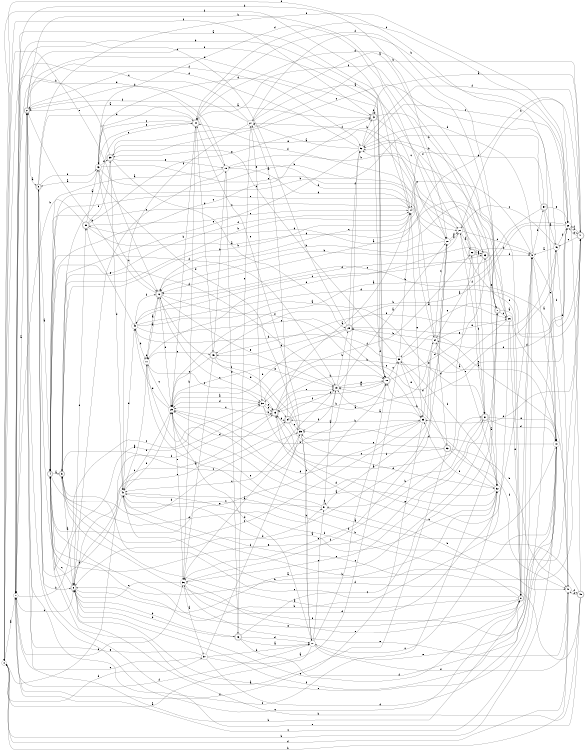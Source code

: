 digraph n44_1 {
__start0 [label="" shape="none"];

rankdir=LR;
size="8,5";

s0 [style="filled", color="black", fillcolor="white" shape="circle", label="0"];
s1 [style="filled", color="black", fillcolor="white" shape="circle", label="1"];
s2 [style="rounded,filled", color="black", fillcolor="white" shape="doublecircle", label="2"];
s3 [style="rounded,filled", color="black", fillcolor="white" shape="doublecircle", label="3"];
s4 [style="rounded,filled", color="black", fillcolor="white" shape="doublecircle", label="4"];
s5 [style="rounded,filled", color="black", fillcolor="white" shape="doublecircle", label="5"];
s6 [style="rounded,filled", color="black", fillcolor="white" shape="doublecircle", label="6"];
s7 [style="rounded,filled", color="black", fillcolor="white" shape="doublecircle", label="7"];
s8 [style="rounded,filled", color="black", fillcolor="white" shape="doublecircle", label="8"];
s9 [style="filled", color="black", fillcolor="white" shape="circle", label="9"];
s10 [style="filled", color="black", fillcolor="white" shape="circle", label="10"];
s11 [style="filled", color="black", fillcolor="white" shape="circle", label="11"];
s12 [style="rounded,filled", color="black", fillcolor="white" shape="doublecircle", label="12"];
s13 [style="rounded,filled", color="black", fillcolor="white" shape="doublecircle", label="13"];
s14 [style="filled", color="black", fillcolor="white" shape="circle", label="14"];
s15 [style="filled", color="black", fillcolor="white" shape="circle", label="15"];
s16 [style="rounded,filled", color="black", fillcolor="white" shape="doublecircle", label="16"];
s17 [style="filled", color="black", fillcolor="white" shape="circle", label="17"];
s18 [style="rounded,filled", color="black", fillcolor="white" shape="doublecircle", label="18"];
s19 [style="filled", color="black", fillcolor="white" shape="circle", label="19"];
s20 [style="filled", color="black", fillcolor="white" shape="circle", label="20"];
s21 [style="filled", color="black", fillcolor="white" shape="circle", label="21"];
s22 [style="rounded,filled", color="black", fillcolor="white" shape="doublecircle", label="22"];
s23 [style="rounded,filled", color="black", fillcolor="white" shape="doublecircle", label="23"];
s24 [style="filled", color="black", fillcolor="white" shape="circle", label="24"];
s25 [style="rounded,filled", color="black", fillcolor="white" shape="doublecircle", label="25"];
s26 [style="filled", color="black", fillcolor="white" shape="circle", label="26"];
s27 [style="filled", color="black", fillcolor="white" shape="circle", label="27"];
s28 [style="filled", color="black", fillcolor="white" shape="circle", label="28"];
s29 [style="filled", color="black", fillcolor="white" shape="circle", label="29"];
s30 [style="filled", color="black", fillcolor="white" shape="circle", label="30"];
s31 [style="rounded,filled", color="black", fillcolor="white" shape="doublecircle", label="31"];
s32 [style="filled", color="black", fillcolor="white" shape="circle", label="32"];
s33 [style="filled", color="black", fillcolor="white" shape="circle", label="33"];
s34 [style="rounded,filled", color="black", fillcolor="white" shape="doublecircle", label="34"];
s35 [style="filled", color="black", fillcolor="white" shape="circle", label="35"];
s36 [style="filled", color="black", fillcolor="white" shape="circle", label="36"];
s37 [style="filled", color="black", fillcolor="white" shape="circle", label="37"];
s38 [style="filled", color="black", fillcolor="white" shape="circle", label="38"];
s39 [style="rounded,filled", color="black", fillcolor="white" shape="doublecircle", label="39"];
s40 [style="filled", color="black", fillcolor="white" shape="circle", label="40"];
s41 [style="rounded,filled", color="black", fillcolor="white" shape="doublecircle", label="41"];
s42 [style="rounded,filled", color="black", fillcolor="white" shape="doublecircle", label="42"];
s43 [style="filled", color="black", fillcolor="white" shape="circle", label="43"];
s44 [style="rounded,filled", color="black", fillcolor="white" shape="doublecircle", label="44"];
s45 [style="rounded,filled", color="black", fillcolor="white" shape="doublecircle", label="45"];
s46 [style="filled", color="black", fillcolor="white" shape="circle", label="46"];
s47 [style="filled", color="black", fillcolor="white" shape="circle", label="47"];
s48 [style="rounded,filled", color="black", fillcolor="white" shape="doublecircle", label="48"];
s49 [style="filled", color="black", fillcolor="white" shape="circle", label="49"];
s50 [style="rounded,filled", color="black", fillcolor="white" shape="doublecircle", label="50"];
s51 [style="filled", color="black", fillcolor="white" shape="circle", label="51"];
s52 [style="filled", color="black", fillcolor="white" shape="circle", label="52"];
s53 [style="rounded,filled", color="black", fillcolor="white" shape="doublecircle", label="53"];
s54 [style="rounded,filled", color="black", fillcolor="white" shape="doublecircle", label="54"];
s0 -> s1 [label="a"];
s0 -> s10 [label="b"];
s0 -> s13 [label="c"];
s0 -> s37 [label="d"];
s0 -> s12 [label="e"];
s0 -> s42 [label="f"];
s1 -> s2 [label="a"];
s1 -> s30 [label="b"];
s1 -> s6 [label="c"];
s1 -> s15 [label="d"];
s1 -> s36 [label="e"];
s1 -> s17 [label="f"];
s2 -> s3 [label="a"];
s2 -> s20 [label="b"];
s2 -> s8 [label="c"];
s2 -> s18 [label="d"];
s2 -> s18 [label="e"];
s2 -> s52 [label="f"];
s3 -> s4 [label="a"];
s3 -> s6 [label="b"];
s3 -> s30 [label="c"];
s3 -> s44 [label="d"];
s3 -> s43 [label="e"];
s3 -> s28 [label="f"];
s4 -> s5 [label="a"];
s4 -> s32 [label="b"];
s4 -> s42 [label="c"];
s4 -> s35 [label="d"];
s4 -> s31 [label="e"];
s4 -> s19 [label="f"];
s5 -> s6 [label="a"];
s5 -> s14 [label="b"];
s5 -> s52 [label="c"];
s5 -> s51 [label="d"];
s5 -> s44 [label="e"];
s5 -> s14 [label="f"];
s6 -> s7 [label="a"];
s6 -> s16 [label="b"];
s6 -> s4 [label="c"];
s6 -> s50 [label="d"];
s6 -> s8 [label="e"];
s6 -> s9 [label="f"];
s7 -> s8 [label="a"];
s7 -> s52 [label="b"];
s7 -> s26 [label="c"];
s7 -> s50 [label="d"];
s7 -> s38 [label="e"];
s7 -> s2 [label="f"];
s8 -> s5 [label="a"];
s8 -> s1 [label="b"];
s8 -> s5 [label="c"];
s8 -> s9 [label="d"];
s8 -> s4 [label="e"];
s8 -> s40 [label="f"];
s9 -> s10 [label="a"];
s9 -> s54 [label="b"];
s9 -> s12 [label="c"];
s9 -> s52 [label="d"];
s9 -> s13 [label="e"];
s9 -> s41 [label="f"];
s10 -> s11 [label="a"];
s10 -> s40 [label="b"];
s10 -> s1 [label="c"];
s10 -> s35 [label="d"];
s10 -> s6 [label="e"];
s10 -> s5 [label="f"];
s11 -> s12 [label="a"];
s11 -> s11 [label="b"];
s11 -> s30 [label="c"];
s11 -> s34 [label="d"];
s11 -> s45 [label="e"];
s11 -> s40 [label="f"];
s12 -> s11 [label="a"];
s12 -> s2 [label="b"];
s12 -> s13 [label="c"];
s12 -> s29 [label="d"];
s12 -> s19 [label="e"];
s12 -> s18 [label="f"];
s13 -> s14 [label="a"];
s13 -> s18 [label="b"];
s13 -> s29 [label="c"];
s13 -> s34 [label="d"];
s13 -> s19 [label="e"];
s13 -> s6 [label="f"];
s14 -> s1 [label="a"];
s14 -> s5 [label="b"];
s14 -> s4 [label="c"];
s14 -> s15 [label="d"];
s14 -> s33 [label="e"];
s14 -> s0 [label="f"];
s15 -> s4 [label="a"];
s15 -> s7 [label="b"];
s15 -> s6 [label="c"];
s15 -> s14 [label="d"];
s15 -> s16 [label="e"];
s15 -> s2 [label="f"];
s16 -> s17 [label="a"];
s16 -> s6 [label="b"];
s16 -> s7 [label="c"];
s16 -> s17 [label="d"];
s16 -> s27 [label="e"];
s16 -> s10 [label="f"];
s17 -> s0 [label="a"];
s17 -> s18 [label="b"];
s17 -> s51 [label="c"];
s17 -> s29 [label="d"];
s17 -> s9 [label="e"];
s17 -> s47 [label="f"];
s18 -> s19 [label="a"];
s18 -> s1 [label="b"];
s18 -> s38 [label="c"];
s18 -> s23 [label="d"];
s18 -> s4 [label="e"];
s18 -> s13 [label="f"];
s19 -> s20 [label="a"];
s19 -> s25 [label="b"];
s19 -> s40 [label="c"];
s19 -> s4 [label="d"];
s19 -> s18 [label="e"];
s19 -> s35 [label="f"];
s20 -> s21 [label="a"];
s20 -> s12 [label="b"];
s20 -> s36 [label="c"];
s20 -> s6 [label="d"];
s20 -> s4 [label="e"];
s20 -> s21 [label="f"];
s21 -> s22 [label="a"];
s21 -> s41 [label="b"];
s21 -> s9 [label="c"];
s21 -> s11 [label="d"];
s21 -> s39 [label="e"];
s21 -> s10 [label="f"];
s22 -> s23 [label="a"];
s22 -> s1 [label="b"];
s22 -> s52 [label="c"];
s22 -> s31 [label="d"];
s22 -> s23 [label="e"];
s22 -> s9 [label="f"];
s23 -> s24 [label="a"];
s23 -> s12 [label="b"];
s23 -> s49 [label="c"];
s23 -> s9 [label="d"];
s23 -> s7 [label="e"];
s23 -> s52 [label="f"];
s24 -> s13 [label="a"];
s24 -> s25 [label="b"];
s24 -> s20 [label="c"];
s24 -> s53 [label="d"];
s24 -> s26 [label="e"];
s24 -> s27 [label="f"];
s25 -> s26 [label="a"];
s25 -> s29 [label="b"];
s25 -> s1 [label="c"];
s25 -> s45 [label="d"];
s25 -> s28 [label="e"];
s25 -> s52 [label="f"];
s26 -> s27 [label="a"];
s26 -> s6 [label="b"];
s26 -> s30 [label="c"];
s26 -> s44 [label="d"];
s26 -> s8 [label="e"];
s26 -> s44 [label="f"];
s27 -> s21 [label="a"];
s27 -> s28 [label="b"];
s27 -> s1 [label="c"];
s27 -> s2 [label="d"];
s27 -> s30 [label="e"];
s27 -> s40 [label="f"];
s28 -> s29 [label="a"];
s28 -> s45 [label="b"];
s28 -> s44 [label="c"];
s28 -> s24 [label="d"];
s28 -> s18 [label="e"];
s28 -> s41 [label="f"];
s29 -> s30 [label="a"];
s29 -> s33 [label="b"];
s29 -> s11 [label="c"];
s29 -> s49 [label="d"];
s29 -> s36 [label="e"];
s29 -> s40 [label="f"];
s30 -> s31 [label="a"];
s30 -> s13 [label="b"];
s30 -> s13 [label="c"];
s30 -> s29 [label="d"];
s30 -> s13 [label="e"];
s30 -> s22 [label="f"];
s31 -> s32 [label="a"];
s31 -> s51 [label="b"];
s31 -> s36 [label="c"];
s31 -> s10 [label="d"];
s31 -> s10 [label="e"];
s31 -> s21 [label="f"];
s32 -> s29 [label="a"];
s32 -> s19 [label="b"];
s32 -> s17 [label="c"];
s32 -> s29 [label="d"];
s32 -> s24 [label="e"];
s32 -> s33 [label="f"];
s33 -> s19 [label="a"];
s33 -> s34 [label="b"];
s33 -> s5 [label="c"];
s33 -> s29 [label="d"];
s33 -> s24 [label="e"];
s33 -> s1 [label="f"];
s34 -> s27 [label="a"];
s34 -> s18 [label="b"];
s34 -> s35 [label="c"];
s34 -> s32 [label="d"];
s34 -> s6 [label="e"];
s34 -> s19 [label="f"];
s35 -> s36 [label="a"];
s35 -> s17 [label="b"];
s35 -> s17 [label="c"];
s35 -> s43 [label="d"];
s35 -> s44 [label="e"];
s35 -> s12 [label="f"];
s36 -> s37 [label="a"];
s36 -> s44 [label="b"];
s36 -> s6 [label="c"];
s36 -> s32 [label="d"];
s36 -> s8 [label="e"];
s36 -> s22 [label="f"];
s37 -> s38 [label="a"];
s37 -> s17 [label="b"];
s37 -> s2 [label="c"];
s37 -> s46 [label="d"];
s37 -> s2 [label="e"];
s37 -> s35 [label="f"];
s38 -> s10 [label="a"];
s38 -> s14 [label="b"];
s38 -> s39 [label="c"];
s38 -> s49 [label="d"];
s38 -> s33 [label="e"];
s38 -> s32 [label="f"];
s39 -> s25 [label="a"];
s39 -> s0 [label="b"];
s39 -> s10 [label="c"];
s39 -> s40 [label="d"];
s39 -> s15 [label="e"];
s39 -> s21 [label="f"];
s40 -> s32 [label="a"];
s40 -> s41 [label="b"];
s40 -> s41 [label="c"];
s40 -> s49 [label="d"];
s40 -> s29 [label="e"];
s40 -> s3 [label="f"];
s41 -> s42 [label="a"];
s41 -> s44 [label="b"];
s41 -> s46 [label="c"];
s41 -> s33 [label="d"];
s41 -> s28 [label="e"];
s41 -> s28 [label="f"];
s42 -> s43 [label="a"];
s42 -> s23 [label="b"];
s42 -> s20 [label="c"];
s42 -> s43 [label="d"];
s42 -> s42 [label="e"];
s42 -> s18 [label="f"];
s43 -> s3 [label="a"];
s43 -> s31 [label="b"];
s43 -> s12 [label="c"];
s43 -> s20 [label="d"];
s43 -> s24 [label="e"];
s43 -> s39 [label="f"];
s44 -> s2 [label="a"];
s44 -> s29 [label="b"];
s44 -> s43 [label="c"];
s44 -> s45 [label="d"];
s44 -> s43 [label="e"];
s44 -> s32 [label="f"];
s45 -> s36 [label="a"];
s45 -> s15 [label="b"];
s45 -> s29 [label="c"];
s45 -> s34 [label="d"];
s45 -> s19 [label="e"];
s45 -> s46 [label="f"];
s46 -> s9 [label="a"];
s46 -> s29 [label="b"];
s46 -> s21 [label="c"];
s46 -> s0 [label="d"];
s46 -> s47 [label="e"];
s46 -> s28 [label="f"];
s47 -> s25 [label="a"];
s47 -> s0 [label="b"];
s47 -> s12 [label="c"];
s47 -> s0 [label="d"];
s47 -> s36 [label="e"];
s47 -> s48 [label="f"];
s48 -> s12 [label="a"];
s48 -> s4 [label="b"];
s48 -> s13 [label="c"];
s48 -> s40 [label="d"];
s48 -> s3 [label="e"];
s48 -> s47 [label="f"];
s49 -> s31 [label="a"];
s49 -> s11 [label="b"];
s49 -> s33 [label="c"];
s49 -> s41 [label="d"];
s49 -> s50 [label="e"];
s49 -> s12 [label="f"];
s50 -> s43 [label="a"];
s50 -> s1 [label="b"];
s50 -> s14 [label="c"];
s50 -> s8 [label="d"];
s50 -> s42 [label="e"];
s50 -> s39 [label="f"];
s51 -> s19 [label="a"];
s51 -> s47 [label="b"];
s51 -> s40 [label="c"];
s51 -> s51 [label="d"];
s51 -> s29 [label="e"];
s51 -> s20 [label="f"];
s52 -> s27 [label="a"];
s52 -> s42 [label="b"];
s52 -> s28 [label="c"];
s52 -> s2 [label="d"];
s52 -> s5 [label="e"];
s52 -> s41 [label="f"];
s53 -> s4 [label="a"];
s53 -> s47 [label="b"];
s53 -> s13 [label="c"];
s53 -> s38 [label="d"];
s53 -> s35 [label="e"];
s53 -> s47 [label="f"];
s54 -> s46 [label="a"];
s54 -> s4 [label="b"];
s54 -> s10 [label="c"];
s54 -> s14 [label="d"];
s54 -> s28 [label="e"];
s54 -> s49 [label="f"];

}
